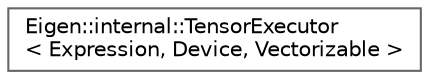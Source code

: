 digraph "类继承关系图"
{
 // LATEX_PDF_SIZE
  bgcolor="transparent";
  edge [fontname=Helvetica,fontsize=10,labelfontname=Helvetica,labelfontsize=10];
  node [fontname=Helvetica,fontsize=10,shape=box,height=0.2,width=0.4];
  rankdir="LR";
  Node0 [id="Node000000",label="Eigen::internal::TensorExecutor\l\< Expression, Device, Vectorizable \>",height=0.2,width=0.4,color="grey40", fillcolor="white", style="filled",URL="$class_eigen_1_1internal_1_1_tensor_executor.html",tooltip=" "];
}
